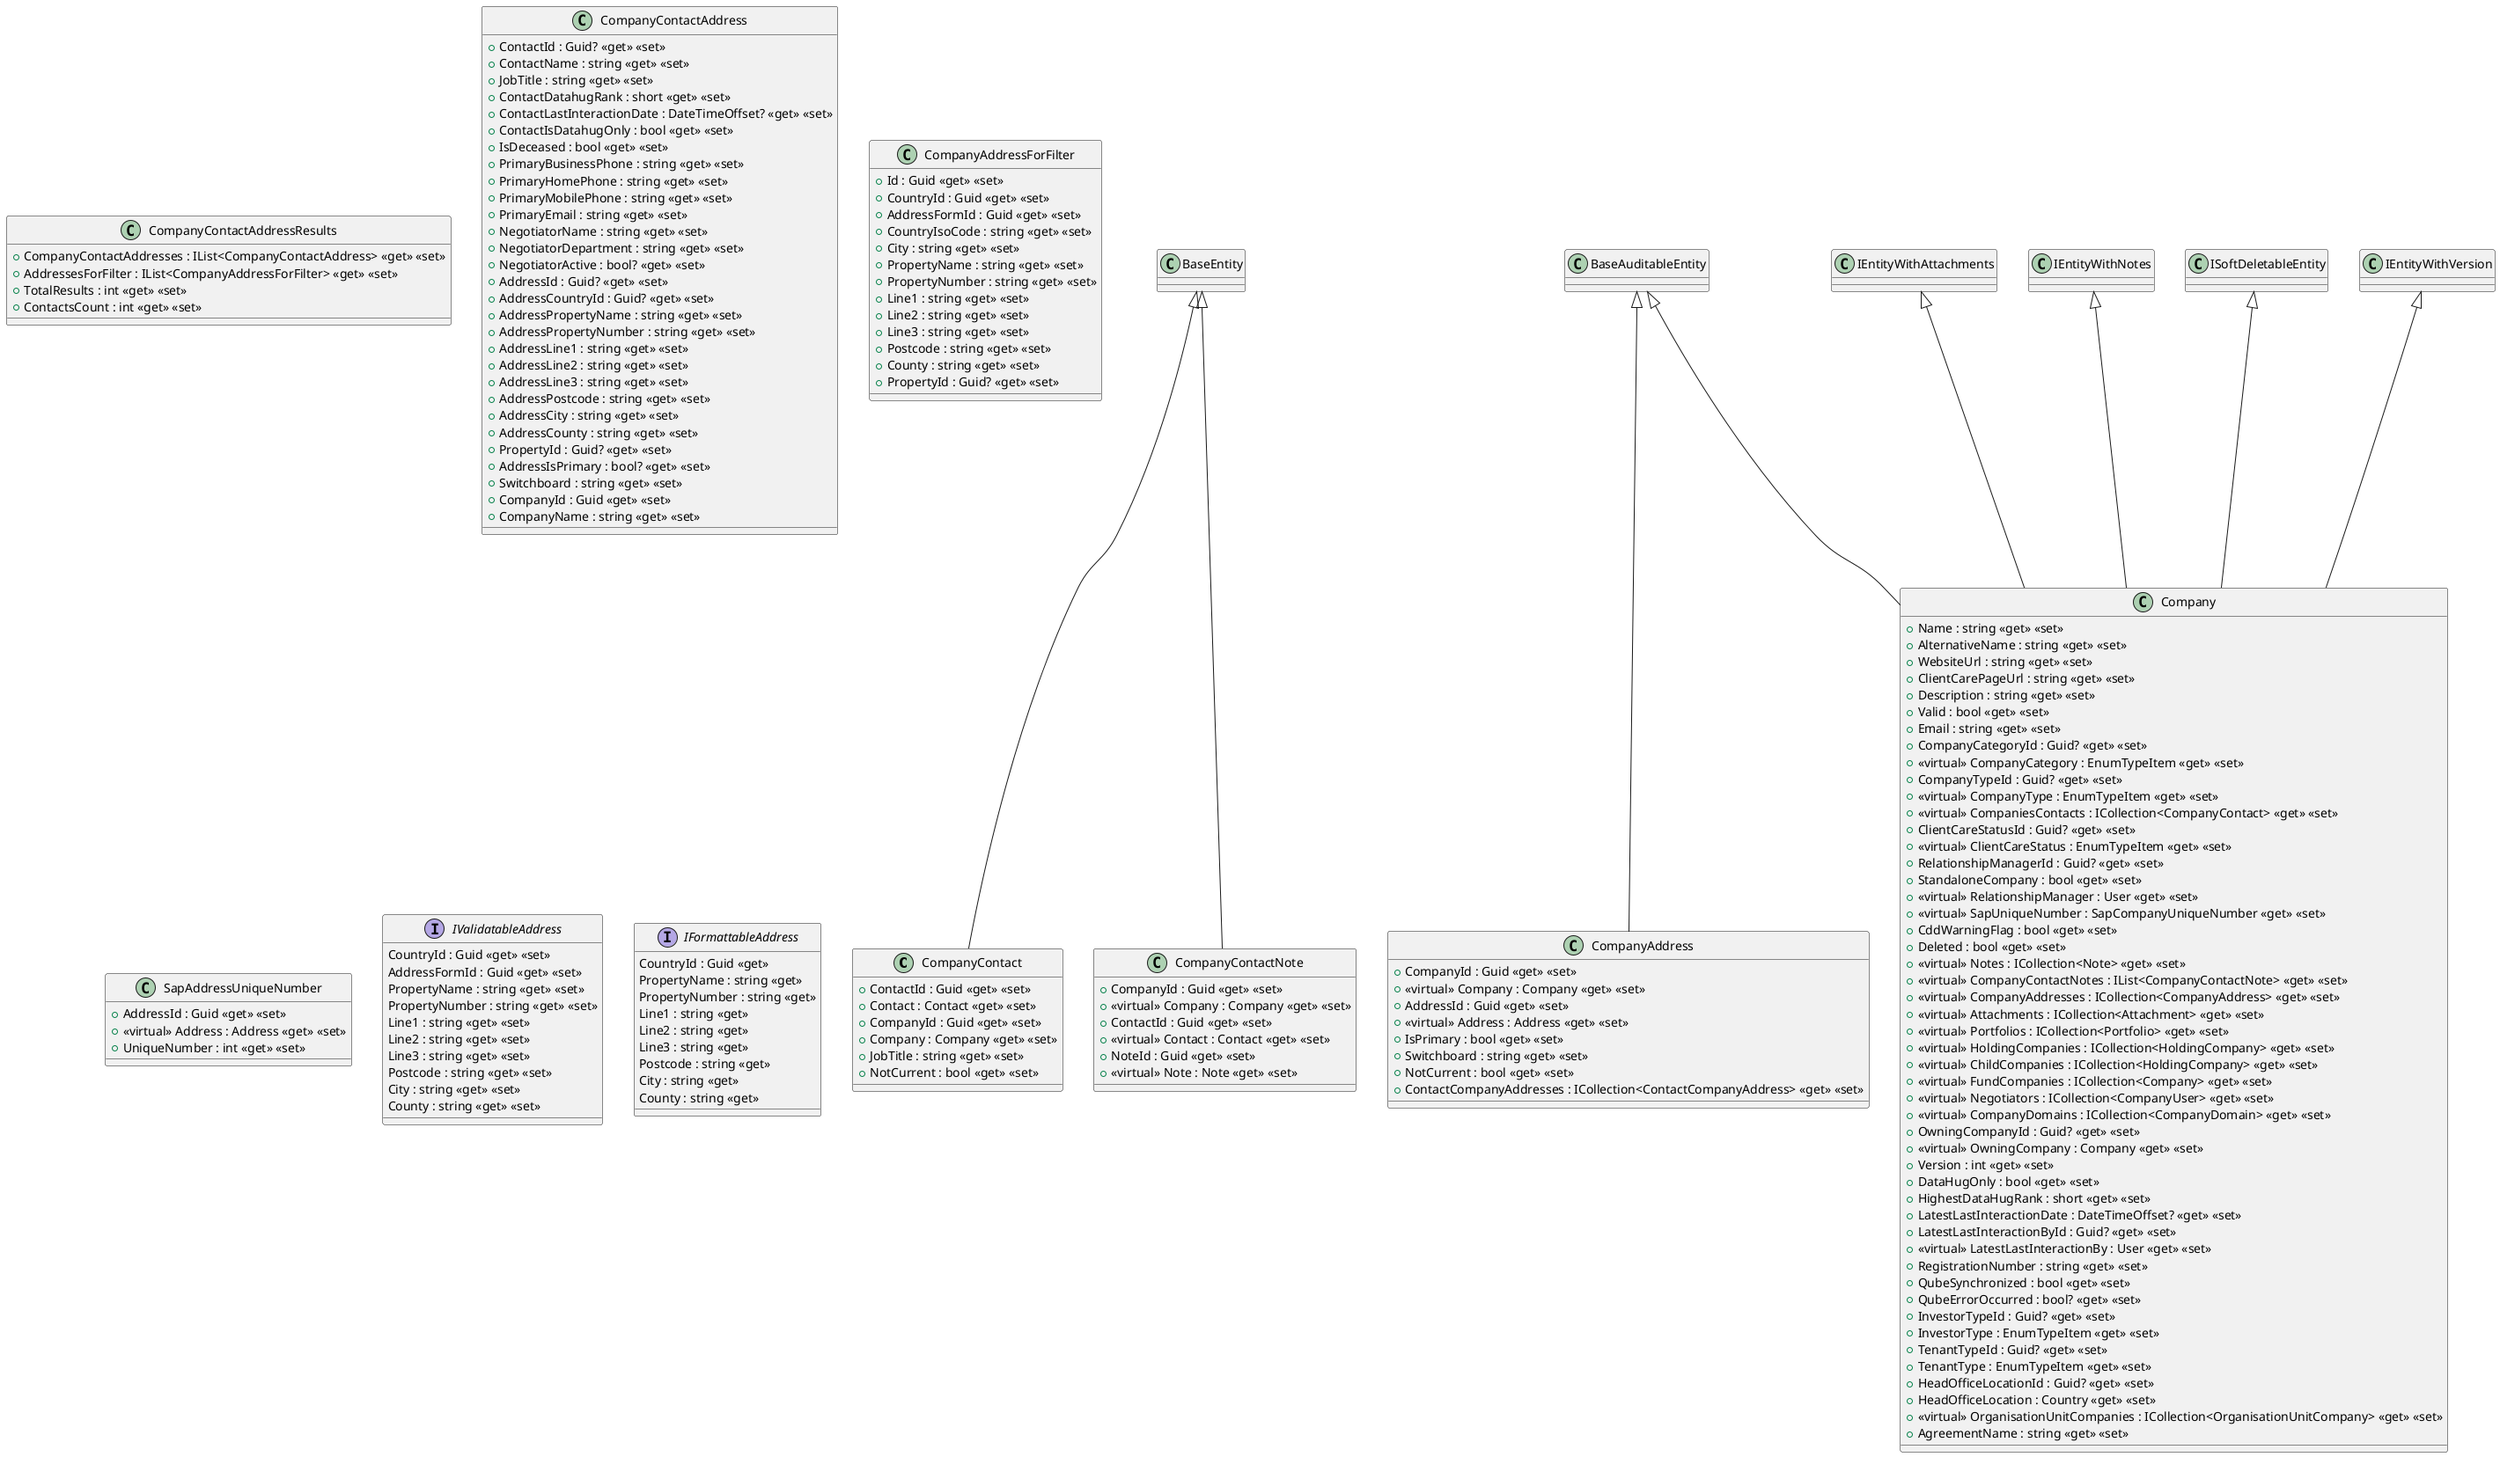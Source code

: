 @startuml Address

'----------------------------

class CompanyContact {
    + ContactId : Guid <<get>> <<set>>
    + Contact : Contact <<get>> <<set>>
    + CompanyId : Guid <<get>> <<set>>
    + Company : Company <<get>> <<set>>
    + JobTitle : string <<get>> <<set>>
    + NotCurrent : bool <<get>> <<set>>
}
BaseEntity <|-- CompanyContact

class CompanyContactNote {
    + CompanyId : Guid <<get>> <<set>>
    + <<virtual>> Company : Company <<get>> <<set>>
    + ContactId : Guid <<get>> <<set>>
    + <<virtual>> Contact : Contact <<get>> <<set>>
    + NoteId : Guid <<get>> <<set>>
    + <<virtual>> Note : Note <<get>> <<set>>
}
BaseEntity <|-- CompanyContactNote

class CompanyContactAddressResults {
    + CompanyContactAddresses : IList<CompanyContactAddress> <<get>> <<set>>
    + AddressesForFilter : IList<CompanyAddressForFilter> <<get>> <<set>>
    + TotalResults : int <<get>> <<set>>
    + ContactsCount : int <<get>> <<set>>
}
class CompanyContactAddress {
    + ContactId : Guid? <<get>> <<set>>
    + ContactName : string <<get>> <<set>>
    + JobTitle : string <<get>> <<set>>
    + ContactDatahugRank : short <<get>> <<set>>
    + ContactLastInteractionDate : DateTimeOffset? <<get>> <<set>>
    + ContactIsDatahugOnly : bool <<get>> <<set>>
    + IsDeceased : bool <<get>> <<set>>
    + PrimaryBusinessPhone : string <<get>> <<set>>
    + PrimaryHomePhone : string <<get>> <<set>>
    + PrimaryMobilePhone : string <<get>> <<set>>
    + PrimaryEmail : string <<get>> <<set>>
    + NegotiatorName : string <<get>> <<set>>
    + NegotiatorDepartment : string <<get>> <<set>>
    + NegotiatorActive : bool? <<get>> <<set>>
    + AddressId : Guid? <<get>> <<set>>
    + AddressCountryId : Guid? <<get>> <<set>>
    + AddressPropertyName : string <<get>> <<set>>
    + AddressPropertyNumber : string <<get>> <<set>>
    + AddressLine1 : string <<get>> <<set>>
    + AddressLine2 : string <<get>> <<set>>
    + AddressLine3 : string <<get>> <<set>>
    + AddressPostcode : string <<get>> <<set>>
    + AddressCity : string <<get>> <<set>>
    + AddressCounty : string <<get>> <<set>>
    + PropertyId : Guid? <<get>> <<set>>
    + AddressIsPrimary : bool? <<get>> <<set>>
    + Switchboard : string <<get>> <<set>>
    + CompanyId : Guid <<get>> <<set>>
    + CompanyName : string <<get>> <<set>>
}
class CompanyAddressForFilter {
    + Id : Guid <<get>> <<set>>
    + CountryId : Guid <<get>> <<set>>
    + AddressFormId : Guid <<get>> <<set>>
    + CountryIsoCode : string <<get>> <<set>>
    + City : string <<get>> <<set>>
    + PropertyName : string <<get>> <<set>>
    + PropertyNumber : string <<get>> <<set>>
    + Line1 : string <<get>> <<set>>
    + Line2 : string <<get>> <<set>>
    + Line3 : string <<get>> <<set>>
    + Postcode : string <<get>> <<set>>
    + County : string <<get>> <<set>>
    + PropertyId : Guid? <<get>> <<set>>
}

class CompanyAddress {
    + CompanyId : Guid <<get>> <<set>>
    + <<virtual>> Company : Company <<get>> <<set>>
    + AddressId : Guid <<get>> <<set>>
    + <<virtual>> Address : Address <<get>> <<set>>
    + IsPrimary : bool <<get>> <<set>>
    + Switchboard : string <<get>> <<set>>
    + NotCurrent : bool <<get>> <<set>>
    + ContactCompanyAddresses : ICollection<ContactCompanyAddress> <<get>> <<set>>
}
BaseAuditableEntity <|-- CompanyAddress

class Company {
    + Name : string <<get>> <<set>>
    + AlternativeName : string <<get>> <<set>>
    + WebsiteUrl : string <<get>> <<set>>
    + ClientCarePageUrl : string <<get>> <<set>>
    + Description : string <<get>> <<set>>
    + Valid : bool <<get>> <<set>>
    + Email : string <<get>> <<set>>
    + CompanyCategoryId : Guid? <<get>> <<set>>
    + <<virtual>> CompanyCategory : EnumTypeItem <<get>> <<set>>
    + CompanyTypeId : Guid? <<get>> <<set>>
    + <<virtual>> CompanyType : EnumTypeItem <<get>> <<set>>
    + <<virtual>> CompaniesContacts : ICollection<CompanyContact> <<get>> <<set>>
    + ClientCareStatusId : Guid? <<get>> <<set>>
    + <<virtual>> ClientCareStatus : EnumTypeItem <<get>> <<set>>
    + RelationshipManagerId : Guid? <<get>> <<set>>
    + StandaloneCompany : bool <<get>> <<set>>
    + <<virtual>> RelationshipManager : User <<get>> <<set>>
    + <<virtual>> SapUniqueNumber : SapCompanyUniqueNumber <<get>> <<set>>
    + CddWarningFlag : bool <<get>> <<set>>
    + Deleted : bool <<get>> <<set>>
    + <<virtual>> Notes : ICollection<Note> <<get>> <<set>>
    + <<virtual>> CompanyContactNotes : IList<CompanyContactNote> <<get>> <<set>>
    + <<virtual>> CompanyAddresses : ICollection<CompanyAddress> <<get>> <<set>>
    + <<virtual>> Attachments : ICollection<Attachment> <<get>> <<set>>
    + <<virtual>> Portfolios : ICollection<Portfolio> <<get>> <<set>>
    + <<virtual>> HoldingCompanies : ICollection<HoldingCompany> <<get>> <<set>>
    + <<virtual>> ChildCompanies : ICollection<HoldingCompany> <<get>> <<set>>
    + <<virtual>> FundCompanies : ICollection<Company> <<get>> <<set>>
    + <<virtual>> Negotiators : ICollection<CompanyUser> <<get>> <<set>>
    + <<virtual>> CompanyDomains : ICollection<CompanyDomain> <<get>> <<set>>
    + OwningCompanyId : Guid? <<get>> <<set>>
    + <<virtual>> OwningCompany : Company <<get>> <<set>>
    + Version : int <<get>> <<set>>
    + DataHugOnly : bool <<get>> <<set>>
    + HighestDataHugRank : short <<get>> <<set>>
    + LatestLastInteractionDate : DateTimeOffset? <<get>> <<set>>
    + LatestLastInteractionById : Guid? <<get>> <<set>>
    + <<virtual>> LatestLastInteractionBy : User <<get>> <<set>>
    + RegistrationNumber : string <<get>> <<set>>
    + QubeSynchronized : bool <<get>> <<set>>
    + QubeErrorOccurred : bool? <<get>> <<set>>
    + InvestorTypeId : Guid? <<get>> <<set>>
    + InvestorType : EnumTypeItem <<get>> <<set>>
    + TenantTypeId : Guid? <<get>> <<set>>
    + TenantType : EnumTypeItem <<get>> <<set>>
    + HeadOfficeLocationId : Guid? <<get>> <<set>>
    + HeadOfficeLocation : Country <<get>> <<set>>
    + <<virtual>> OrganisationUnitCompanies : ICollection<OrganisationUnitCompany> <<get>> <<set>>
    + AgreementName : string <<get>> <<set>>
}
BaseAuditableEntity <|-- Company
IEntityWithAttachments <|-- Company
IEntityWithNotes <|-- Company
ISoftDeletableEntity <|-- Company
IEntityWithVersion <|-- Company

class SapAddressUniqueNumber {
    + AddressId : Guid <<get>> <<set>>
    + <<virtual>> Address : Address <<get>> <<set>>
    + UniqueNumber : int <<get>> <<set>>
}

interface IValidatableAddress {
    CountryId : Guid <<get>> <<set>>
    AddressFormId : Guid <<get>> <<set>>
    PropertyName : string <<get>> <<set>>
    PropertyNumber : string <<get>> <<set>>
    Line1 : string <<get>> <<set>>
    Line2 : string <<get>> <<set>>
    Line3 : string <<get>> <<set>>
    Postcode : string <<get>> <<set>>
    City : string <<get>> <<set>>
    County : string <<get>> <<set>>
}

interface IFormattableAddress {
    CountryId : Guid <<get>>
    PropertyName : string <<get>>
    PropertyNumber : string <<get>>
    Line1 : string <<get>>
    Line2 : string <<get>>
    Line3 : string <<get>>
    Postcode : string <<get>>
    City : string <<get>>
    County : string <<get>>
}

@enduml